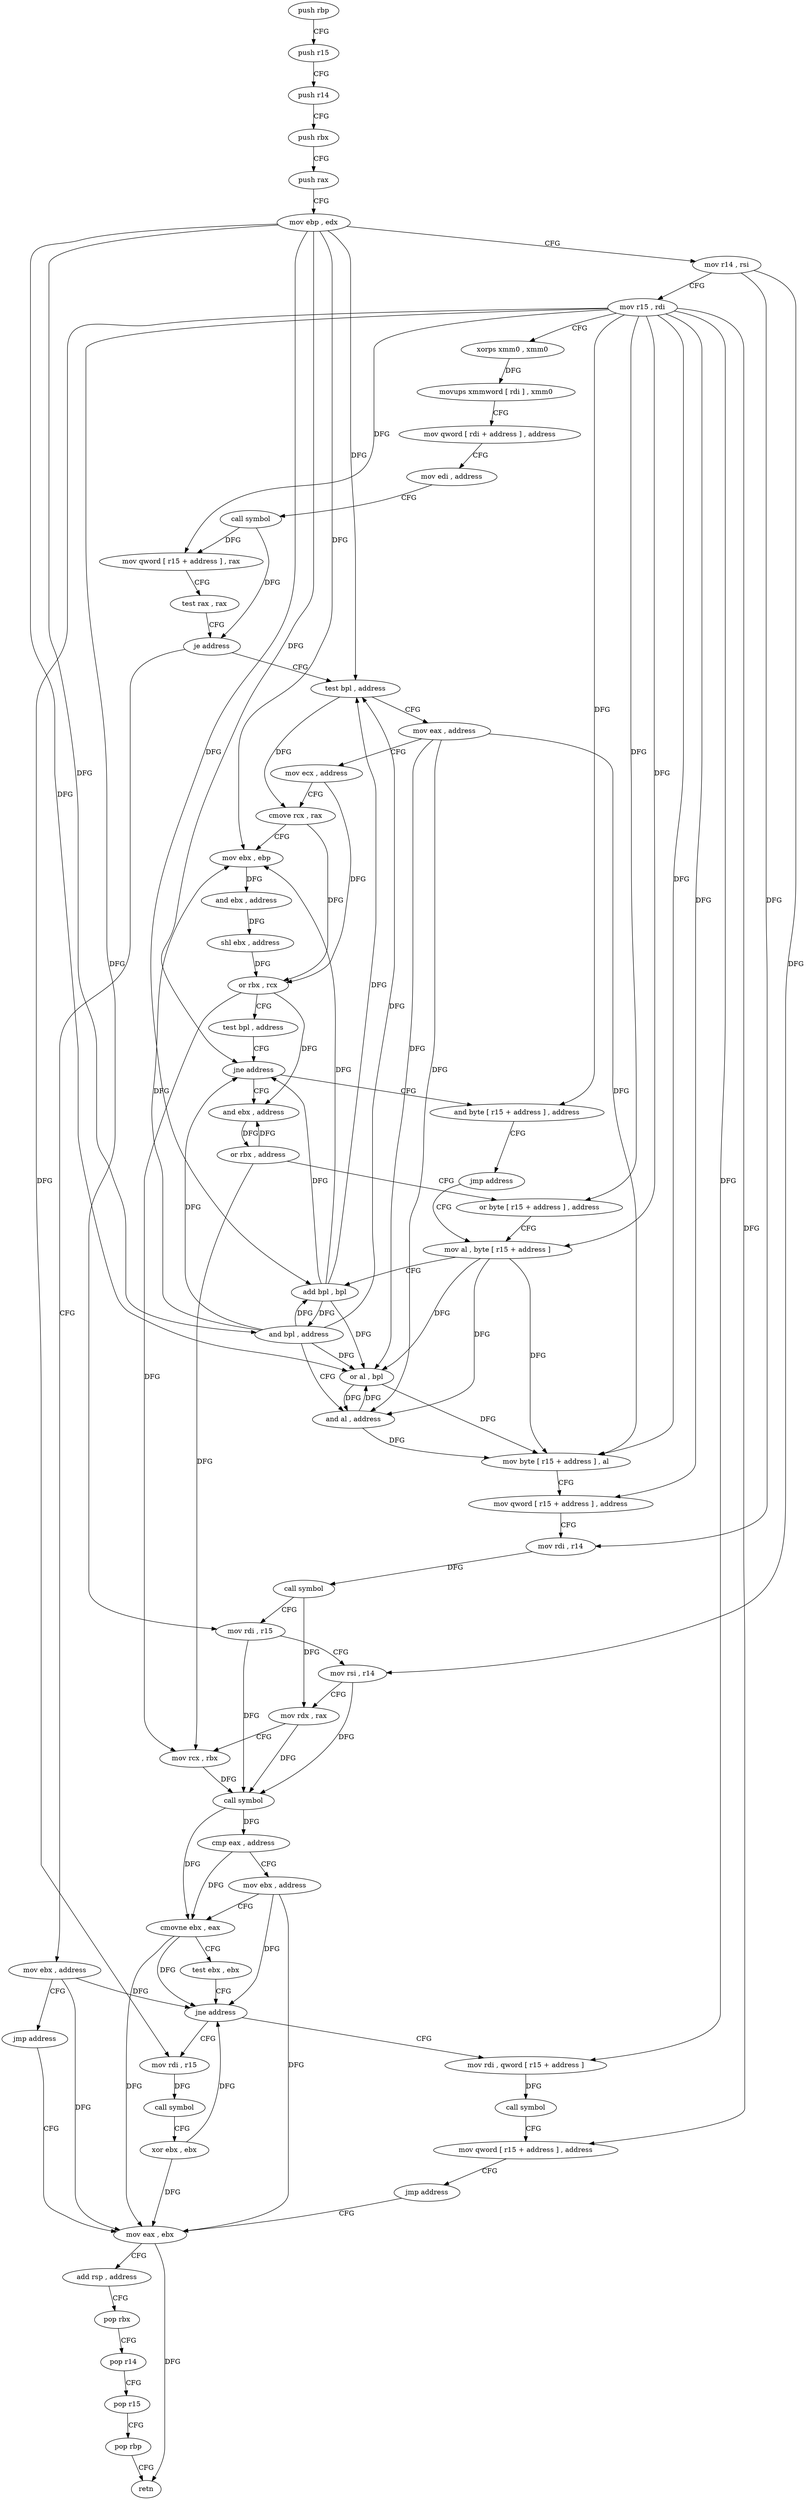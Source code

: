 digraph "func" {
"4217280" [label = "push rbp" ]
"4217281" [label = "push r15" ]
"4217283" [label = "push r14" ]
"4217285" [label = "push rbx" ]
"4217286" [label = "push rax" ]
"4217287" [label = "mov ebp , edx" ]
"4217289" [label = "mov r14 , rsi" ]
"4217292" [label = "mov r15 , rdi" ]
"4217295" [label = "xorps xmm0 , xmm0" ]
"4217298" [label = "movups xmmword [ rdi ] , xmm0" ]
"4217301" [label = "mov qword [ rdi + address ] , address" ]
"4217309" [label = "mov edi , address" ]
"4217314" [label = "call symbol" ]
"4217319" [label = "mov qword [ r15 + address ] , rax" ]
"4217323" [label = "test rax , rax" ]
"4217326" [label = "je address" ]
"4217483" [label = "mov ebx , address" ]
"4217332" [label = "test bpl , address" ]
"4217488" [label = "jmp address" ]
"4217470" [label = "mov eax , ebx" ]
"4217336" [label = "mov eax , address" ]
"4217341" [label = "mov ecx , address" ]
"4217346" [label = "cmove rcx , rax" ]
"4217350" [label = "mov ebx , ebp" ]
"4217352" [label = "and ebx , address" ]
"4217355" [label = "shl ebx , address" ]
"4217358" [label = "or rbx , rcx" ]
"4217361" [label = "test bpl , address" ]
"4217365" [label = "jne address" ]
"4217374" [label = "and ebx , address" ]
"4217367" [label = "and byte [ r15 + address ] , address" ]
"4217472" [label = "add rsp , address" ]
"4217476" [label = "pop rbx" ]
"4217477" [label = "pop r14" ]
"4217479" [label = "pop r15" ]
"4217481" [label = "pop rbp" ]
"4217482" [label = "retn" ]
"4217380" [label = "or rbx , address" ]
"4217387" [label = "or byte [ r15 + address ] , address" ]
"4217392" [label = "mov al , byte [ r15 + address ]" ]
"4217372" [label = "jmp address" ]
"4217490" [label = "mov rdi , qword [ r15 + address ]" ]
"4217494" [label = "call symbol" ]
"4217499" [label = "mov qword [ r15 + address ] , address" ]
"4217507" [label = "jmp address" ]
"4217460" [label = "mov rdi , r15" ]
"4217463" [label = "call symbol" ]
"4217468" [label = "xor ebx , ebx" ]
"4217396" [label = "add bpl , bpl" ]
"4217399" [label = "and bpl , address" ]
"4217403" [label = "and al , address" ]
"4217405" [label = "or al , bpl" ]
"4217408" [label = "mov byte [ r15 + address ] , al" ]
"4217412" [label = "mov qword [ r15 + address ] , address" ]
"4217420" [label = "mov rdi , r14" ]
"4217423" [label = "call symbol" ]
"4217428" [label = "mov rdi , r15" ]
"4217431" [label = "mov rsi , r14" ]
"4217434" [label = "mov rdx , rax" ]
"4217437" [label = "mov rcx , rbx" ]
"4217440" [label = "call symbol" ]
"4217445" [label = "cmp eax , address" ]
"4217448" [label = "mov ebx , address" ]
"4217453" [label = "cmovne ebx , eax" ]
"4217456" [label = "test ebx , ebx" ]
"4217458" [label = "jne address" ]
"4217280" -> "4217281" [ label = "CFG" ]
"4217281" -> "4217283" [ label = "CFG" ]
"4217283" -> "4217285" [ label = "CFG" ]
"4217285" -> "4217286" [ label = "CFG" ]
"4217286" -> "4217287" [ label = "CFG" ]
"4217287" -> "4217289" [ label = "CFG" ]
"4217287" -> "4217332" [ label = "DFG" ]
"4217287" -> "4217350" [ label = "DFG" ]
"4217287" -> "4217365" [ label = "DFG" ]
"4217287" -> "4217396" [ label = "DFG" ]
"4217287" -> "4217399" [ label = "DFG" ]
"4217287" -> "4217405" [ label = "DFG" ]
"4217289" -> "4217292" [ label = "CFG" ]
"4217289" -> "4217420" [ label = "DFG" ]
"4217289" -> "4217431" [ label = "DFG" ]
"4217292" -> "4217295" [ label = "CFG" ]
"4217292" -> "4217319" [ label = "DFG" ]
"4217292" -> "4217387" [ label = "DFG" ]
"4217292" -> "4217367" [ label = "DFG" ]
"4217292" -> "4217392" [ label = "DFG" ]
"4217292" -> "4217408" [ label = "DFG" ]
"4217292" -> "4217412" [ label = "DFG" ]
"4217292" -> "4217428" [ label = "DFG" ]
"4217292" -> "4217490" [ label = "DFG" ]
"4217292" -> "4217499" [ label = "DFG" ]
"4217292" -> "4217460" [ label = "DFG" ]
"4217295" -> "4217298" [ label = "DFG" ]
"4217298" -> "4217301" [ label = "CFG" ]
"4217301" -> "4217309" [ label = "CFG" ]
"4217309" -> "4217314" [ label = "CFG" ]
"4217314" -> "4217319" [ label = "DFG" ]
"4217314" -> "4217326" [ label = "DFG" ]
"4217319" -> "4217323" [ label = "CFG" ]
"4217323" -> "4217326" [ label = "CFG" ]
"4217326" -> "4217483" [ label = "CFG" ]
"4217326" -> "4217332" [ label = "CFG" ]
"4217483" -> "4217488" [ label = "CFG" ]
"4217483" -> "4217470" [ label = "DFG" ]
"4217483" -> "4217458" [ label = "DFG" ]
"4217332" -> "4217336" [ label = "CFG" ]
"4217332" -> "4217346" [ label = "DFG" ]
"4217488" -> "4217470" [ label = "CFG" ]
"4217470" -> "4217472" [ label = "CFG" ]
"4217470" -> "4217482" [ label = "DFG" ]
"4217336" -> "4217341" [ label = "CFG" ]
"4217336" -> "4217403" [ label = "DFG" ]
"4217336" -> "4217405" [ label = "DFG" ]
"4217336" -> "4217408" [ label = "DFG" ]
"4217341" -> "4217346" [ label = "CFG" ]
"4217341" -> "4217358" [ label = "DFG" ]
"4217346" -> "4217350" [ label = "CFG" ]
"4217346" -> "4217358" [ label = "DFG" ]
"4217350" -> "4217352" [ label = "DFG" ]
"4217352" -> "4217355" [ label = "DFG" ]
"4217355" -> "4217358" [ label = "DFG" ]
"4217358" -> "4217361" [ label = "CFG" ]
"4217358" -> "4217374" [ label = "DFG" ]
"4217358" -> "4217437" [ label = "DFG" ]
"4217361" -> "4217365" [ label = "CFG" ]
"4217365" -> "4217374" [ label = "CFG" ]
"4217365" -> "4217367" [ label = "CFG" ]
"4217374" -> "4217380" [ label = "DFG" ]
"4217367" -> "4217372" [ label = "CFG" ]
"4217472" -> "4217476" [ label = "CFG" ]
"4217476" -> "4217477" [ label = "CFG" ]
"4217477" -> "4217479" [ label = "CFG" ]
"4217479" -> "4217481" [ label = "CFG" ]
"4217481" -> "4217482" [ label = "CFG" ]
"4217380" -> "4217387" [ label = "CFG" ]
"4217380" -> "4217374" [ label = "DFG" ]
"4217380" -> "4217437" [ label = "DFG" ]
"4217387" -> "4217392" [ label = "CFG" ]
"4217392" -> "4217396" [ label = "CFG" ]
"4217392" -> "4217403" [ label = "DFG" ]
"4217392" -> "4217405" [ label = "DFG" ]
"4217392" -> "4217408" [ label = "DFG" ]
"4217372" -> "4217392" [ label = "CFG" ]
"4217490" -> "4217494" [ label = "DFG" ]
"4217494" -> "4217499" [ label = "CFG" ]
"4217499" -> "4217507" [ label = "CFG" ]
"4217507" -> "4217470" [ label = "CFG" ]
"4217460" -> "4217463" [ label = "DFG" ]
"4217463" -> "4217468" [ label = "CFG" ]
"4217468" -> "4217470" [ label = "DFG" ]
"4217468" -> "4217458" [ label = "DFG" ]
"4217396" -> "4217399" [ label = "DFG" ]
"4217396" -> "4217332" [ label = "DFG" ]
"4217396" -> "4217350" [ label = "DFG" ]
"4217396" -> "4217365" [ label = "DFG" ]
"4217396" -> "4217405" [ label = "DFG" ]
"4217399" -> "4217403" [ label = "CFG" ]
"4217399" -> "4217332" [ label = "DFG" ]
"4217399" -> "4217350" [ label = "DFG" ]
"4217399" -> "4217365" [ label = "DFG" ]
"4217399" -> "4217396" [ label = "DFG" ]
"4217399" -> "4217405" [ label = "DFG" ]
"4217403" -> "4217405" [ label = "DFG" ]
"4217403" -> "4217408" [ label = "DFG" ]
"4217405" -> "4217408" [ label = "DFG" ]
"4217405" -> "4217403" [ label = "DFG" ]
"4217408" -> "4217412" [ label = "CFG" ]
"4217412" -> "4217420" [ label = "CFG" ]
"4217420" -> "4217423" [ label = "DFG" ]
"4217423" -> "4217428" [ label = "CFG" ]
"4217423" -> "4217434" [ label = "DFG" ]
"4217428" -> "4217431" [ label = "CFG" ]
"4217428" -> "4217440" [ label = "DFG" ]
"4217431" -> "4217434" [ label = "CFG" ]
"4217431" -> "4217440" [ label = "DFG" ]
"4217434" -> "4217437" [ label = "CFG" ]
"4217434" -> "4217440" [ label = "DFG" ]
"4217437" -> "4217440" [ label = "DFG" ]
"4217440" -> "4217445" [ label = "DFG" ]
"4217440" -> "4217453" [ label = "DFG" ]
"4217445" -> "4217448" [ label = "CFG" ]
"4217445" -> "4217453" [ label = "DFG" ]
"4217448" -> "4217453" [ label = "CFG" ]
"4217448" -> "4217470" [ label = "DFG" ]
"4217448" -> "4217458" [ label = "DFG" ]
"4217453" -> "4217456" [ label = "CFG" ]
"4217453" -> "4217470" [ label = "DFG" ]
"4217453" -> "4217458" [ label = "DFG" ]
"4217456" -> "4217458" [ label = "CFG" ]
"4217458" -> "4217490" [ label = "CFG" ]
"4217458" -> "4217460" [ label = "CFG" ]
}
